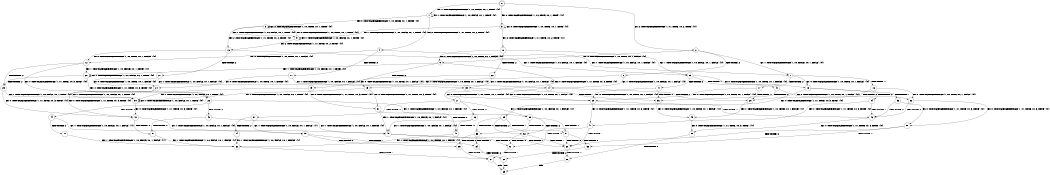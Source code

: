 digraph BCG {
size = "7, 10.5";
center = TRUE;
node [shape = circle];
0 [peripheries = 2];
0 -> 1 [label = "EX !1 !ATOMIC_EXCH_BRANCH (1, +0, FALSE, +0, 1, TRUE) !{0}"];
0 -> 2 [label = "EX !2 !ATOMIC_EXCH_BRANCH (1, +1, TRUE, +0, 2, TRUE) !{0}"];
0 -> 3 [label = "EX !0 !ATOMIC_EXCH_BRANCH (1, +0, TRUE, +0, 1, TRUE) !{0}"];
1 -> 4 [label = "EX !2 !ATOMIC_EXCH_BRANCH (1, +1, TRUE, +0, 2, TRUE) !{0}"];
1 -> 5 [label = "EX !0 !ATOMIC_EXCH_BRANCH (1, +0, TRUE, +0, 1, TRUE) !{0}"];
1 -> 1 [label = "EX !1 !ATOMIC_EXCH_BRANCH (1, +0, FALSE, +0, 1, TRUE) !{0}"];
2 -> 6 [label = "TERMINATE !2"];
2 -> 7 [label = "EX !1 !ATOMIC_EXCH_BRANCH (1, +0, FALSE, +0, 1, FALSE) !{0}"];
2 -> 8 [label = "EX !0 !ATOMIC_EXCH_BRANCH (1, +0, TRUE, +0, 1, FALSE) !{0}"];
3 -> 9 [label = "EX !1 !ATOMIC_EXCH_BRANCH (1, +0, FALSE, +0, 1, TRUE) !{0}"];
3 -> 10 [label = "EX !2 !ATOMIC_EXCH_BRANCH (1, +1, TRUE, +0, 2, TRUE) !{0}"];
3 -> 3 [label = "EX !0 !ATOMIC_EXCH_BRANCH (1, +0, TRUE, +0, 1, TRUE) !{0}"];
4 -> 11 [label = "TERMINATE !2"];
4 -> 12 [label = "EX !0 !ATOMIC_EXCH_BRANCH (1, +0, TRUE, +0, 1, FALSE) !{0}"];
4 -> 7 [label = "EX !1 !ATOMIC_EXCH_BRANCH (1, +0, FALSE, +0, 1, FALSE) !{0}"];
5 -> 13 [label = "EX !2 !ATOMIC_EXCH_BRANCH (1, +1, TRUE, +0, 2, TRUE) !{0}"];
5 -> 9 [label = "EX !1 !ATOMIC_EXCH_BRANCH (1, +0, FALSE, +0, 1, TRUE) !{0}"];
5 -> 5 [label = "EX !0 !ATOMIC_EXCH_BRANCH (1, +0, TRUE, +0, 1, TRUE) !{0}"];
6 -> 14 [label = "EX !1 !ATOMIC_EXCH_BRANCH (1, +0, FALSE, +0, 1, FALSE) !{0}"];
6 -> 15 [label = "EX !0 !ATOMIC_EXCH_BRANCH (1, +0, TRUE, +0, 1, FALSE) !{0}"];
7 -> 16 [label = "TERMINATE !1"];
7 -> 17 [label = "TERMINATE !2"];
7 -> 18 [label = "EX !0 !ATOMIC_EXCH_BRANCH (1, +0, TRUE, +0, 1, FALSE) !{0}"];
8 -> 19 [label = "TERMINATE !2"];
8 -> 20 [label = "EX !1 !ATOMIC_EXCH_BRANCH (1, +0, FALSE, +0, 1, TRUE) !{0}"];
8 -> 21 [label = "EX !0 !ATOMIC_EXCH_BRANCH (1, +1, TRUE, +0, 3, TRUE) !{0}"];
9 -> 13 [label = "EX !2 !ATOMIC_EXCH_BRANCH (1, +1, TRUE, +0, 2, TRUE) !{0}"];
9 -> 9 [label = "EX !1 !ATOMIC_EXCH_BRANCH (1, +0, FALSE, +0, 1, TRUE) !{0}"];
9 -> 5 [label = "EX !0 !ATOMIC_EXCH_BRANCH (1, +0, TRUE, +0, 1, TRUE) !{0}"];
10 -> 22 [label = "TERMINATE !2"];
10 -> 23 [label = "EX !1 !ATOMIC_EXCH_BRANCH (1, +0, FALSE, +0, 1, FALSE) !{0}"];
10 -> 8 [label = "EX !0 !ATOMIC_EXCH_BRANCH (1, +0, TRUE, +0, 1, FALSE) !{0}"];
11 -> 24 [label = "EX !0 !ATOMIC_EXCH_BRANCH (1, +0, TRUE, +0, 1, FALSE) !{0}"];
11 -> 14 [label = "EX !1 !ATOMIC_EXCH_BRANCH (1, +0, FALSE, +0, 1, FALSE) !{0}"];
12 -> 25 [label = "TERMINATE !2"];
12 -> 20 [label = "EX !1 !ATOMIC_EXCH_BRANCH (1, +0, FALSE, +0, 1, TRUE) !{0}"];
12 -> 26 [label = "EX !0 !ATOMIC_EXCH_BRANCH (1, +1, TRUE, +0, 3, TRUE) !{0}"];
13 -> 27 [label = "TERMINATE !2"];
13 -> 23 [label = "EX !1 !ATOMIC_EXCH_BRANCH (1, +0, FALSE, +0, 1, FALSE) !{0}"];
13 -> 12 [label = "EX !0 !ATOMIC_EXCH_BRANCH (1, +0, TRUE, +0, 1, FALSE) !{0}"];
14 -> 28 [label = "TERMINATE !1"];
14 -> 29 [label = "EX !0 !ATOMIC_EXCH_BRANCH (1, +0, TRUE, +0, 1, FALSE) !{0}"];
15 -> 30 [label = "EX !1 !ATOMIC_EXCH_BRANCH (1, +0, FALSE, +0, 1, TRUE) !{0}"];
15 -> 31 [label = "EX !0 !ATOMIC_EXCH_BRANCH (1, +1, TRUE, +0, 3, TRUE) !{0}"];
16 -> 28 [label = "TERMINATE !2"];
16 -> 32 [label = "EX !0 !ATOMIC_EXCH_BRANCH (1, +0, TRUE, +0, 1, FALSE) !{0}"];
17 -> 28 [label = "TERMINATE !1"];
17 -> 29 [label = "EX !0 !ATOMIC_EXCH_BRANCH (1, +0, TRUE, +0, 1, FALSE) !{0}"];
18 -> 33 [label = "TERMINATE !1"];
18 -> 34 [label = "TERMINATE !2"];
18 -> 35 [label = "EX !0 !ATOMIC_EXCH_BRANCH (1, +1, TRUE, +0, 3, TRUE) !{0}"];
19 -> 30 [label = "EX !1 !ATOMIC_EXCH_BRANCH (1, +0, FALSE, +0, 1, TRUE) !{0}"];
19 -> 31 [label = "EX !0 !ATOMIC_EXCH_BRANCH (1, +1, TRUE, +0, 3, TRUE) !{0}"];
20 -> 25 [label = "TERMINATE !2"];
20 -> 20 [label = "EX !1 !ATOMIC_EXCH_BRANCH (1, +0, FALSE, +0, 1, TRUE) !{0}"];
20 -> 26 [label = "EX !0 !ATOMIC_EXCH_BRANCH (1, +1, TRUE, +0, 3, TRUE) !{0}"];
21 -> 36 [label = "TERMINATE !2"];
21 -> 37 [label = "TERMINATE !0"];
21 -> 38 [label = "EX !1 !ATOMIC_EXCH_BRANCH (1, +0, FALSE, +0, 1, FALSE) !{0}"];
22 -> 39 [label = "EX !1 !ATOMIC_EXCH_BRANCH (1, +0, FALSE, +0, 1, FALSE) !{0}"];
22 -> 15 [label = "EX !0 !ATOMIC_EXCH_BRANCH (1, +0, TRUE, +0, 1, FALSE) !{0}"];
23 -> 40 [label = "TERMINATE !1"];
23 -> 41 [label = "TERMINATE !2"];
23 -> 18 [label = "EX !0 !ATOMIC_EXCH_BRANCH (1, +0, TRUE, +0, 1, FALSE) !{0}"];
24 -> 30 [label = "EX !1 !ATOMIC_EXCH_BRANCH (1, +0, FALSE, +0, 1, TRUE) !{0}"];
24 -> 42 [label = "EX !0 !ATOMIC_EXCH_BRANCH (1, +1, TRUE, +0, 3, TRUE) !{0}"];
25 -> 30 [label = "EX !1 !ATOMIC_EXCH_BRANCH (1, +0, FALSE, +0, 1, TRUE) !{0}"];
25 -> 42 [label = "EX !0 !ATOMIC_EXCH_BRANCH (1, +1, TRUE, +0, 3, TRUE) !{0}"];
26 -> 43 [label = "TERMINATE !2"];
26 -> 44 [label = "TERMINATE !0"];
26 -> 38 [label = "EX !1 !ATOMIC_EXCH_BRANCH (1, +0, FALSE, +0, 1, FALSE) !{0}"];
27 -> 39 [label = "EX !1 !ATOMIC_EXCH_BRANCH (1, +0, FALSE, +0, 1, FALSE) !{0}"];
27 -> 24 [label = "EX !0 !ATOMIC_EXCH_BRANCH (1, +0, TRUE, +0, 1, FALSE) !{0}"];
28 -> 45 [label = "EX !0 !ATOMIC_EXCH_BRANCH (1, +0, TRUE, +0, 1, FALSE) !{0}"];
29 -> 46 [label = "TERMINATE !1"];
29 -> 47 [label = "EX !0 !ATOMIC_EXCH_BRANCH (1, +1, TRUE, +0, 3, TRUE) !{0}"];
30 -> 30 [label = "EX !1 !ATOMIC_EXCH_BRANCH (1, +0, FALSE, +0, 1, TRUE) !{0}"];
30 -> 42 [label = "EX !0 !ATOMIC_EXCH_BRANCH (1, +1, TRUE, +0, 3, TRUE) !{0}"];
31 -> 48 [label = "TERMINATE !0"];
31 -> 49 [label = "EX !1 !ATOMIC_EXCH_BRANCH (1, +0, FALSE, +0, 1, FALSE) !{0}"];
32 -> 46 [label = "TERMINATE !2"];
32 -> 50 [label = "EX !0 !ATOMIC_EXCH_BRANCH (1, +1, TRUE, +0, 3, TRUE) !{0}"];
33 -> 46 [label = "TERMINATE !2"];
33 -> 50 [label = "EX !0 !ATOMIC_EXCH_BRANCH (1, +1, TRUE, +0, 3, TRUE) !{0}"];
34 -> 46 [label = "TERMINATE !1"];
34 -> 47 [label = "EX !0 !ATOMIC_EXCH_BRANCH (1, +1, TRUE, +0, 3, TRUE) !{0}"];
35 -> 51 [label = "TERMINATE !1"];
35 -> 52 [label = "TERMINATE !2"];
35 -> 53 [label = "TERMINATE !0"];
36 -> 48 [label = "TERMINATE !0"];
36 -> 49 [label = "EX !1 !ATOMIC_EXCH_BRANCH (1, +0, FALSE, +0, 1, FALSE) !{0}"];
37 -> 54 [label = "TERMINATE !2"];
37 -> 55 [label = "EX !1 !ATOMIC_EXCH_BRANCH (1, +0, FALSE, +0, 1, FALSE) !{1}"];
38 -> 51 [label = "TERMINATE !1"];
38 -> 52 [label = "TERMINATE !2"];
38 -> 53 [label = "TERMINATE !0"];
39 -> 56 [label = "TERMINATE !1"];
39 -> 29 [label = "EX !0 !ATOMIC_EXCH_BRANCH (1, +0, TRUE, +0, 1, FALSE) !{0}"];
40 -> 56 [label = "TERMINATE !2"];
40 -> 32 [label = "EX !0 !ATOMIC_EXCH_BRANCH (1, +0, TRUE, +0, 1, FALSE) !{0}"];
41 -> 56 [label = "TERMINATE !1"];
41 -> 29 [label = "EX !0 !ATOMIC_EXCH_BRANCH (1, +0, TRUE, +0, 1, FALSE) !{0}"];
42 -> 57 [label = "TERMINATE !0"];
42 -> 49 [label = "EX !1 !ATOMIC_EXCH_BRANCH (1, +0, FALSE, +0, 1, FALSE) !{0}"];
43 -> 57 [label = "TERMINATE !0"];
43 -> 49 [label = "EX !1 !ATOMIC_EXCH_BRANCH (1, +0, FALSE, +0, 1, FALSE) !{0}"];
44 -> 58 [label = "TERMINATE !2"];
44 -> 55 [label = "EX !1 !ATOMIC_EXCH_BRANCH (1, +0, FALSE, +0, 1, FALSE) !{1}"];
45 -> 59 [label = "EX !0 !ATOMIC_EXCH_BRANCH (1, +1, TRUE, +0, 3, TRUE) !{0}"];
46 -> 59 [label = "EX !0 !ATOMIC_EXCH_BRANCH (1, +1, TRUE, +0, 3, TRUE) !{0}"];
47 -> 60 [label = "TERMINATE !1"];
47 -> 61 [label = "TERMINATE !0"];
48 -> 62 [label = "EX !1 !ATOMIC_EXCH_BRANCH (1, +0, FALSE, +0, 1, FALSE) !{1}"];
49 -> 60 [label = "TERMINATE !1"];
49 -> 61 [label = "TERMINATE !0"];
50 -> 60 [label = "TERMINATE !2"];
50 -> 63 [label = "TERMINATE !0"];
51 -> 60 [label = "TERMINATE !2"];
51 -> 63 [label = "TERMINATE !0"];
52 -> 60 [label = "TERMINATE !1"];
52 -> 61 [label = "TERMINATE !0"];
53 -> 64 [label = "TERMINATE !1"];
53 -> 65 [label = "TERMINATE !2"];
54 -> 62 [label = "EX !1 !ATOMIC_EXCH_BRANCH (1, +0, FALSE, +0, 1, FALSE) !{1}"];
55 -> 64 [label = "TERMINATE !1"];
55 -> 65 [label = "TERMINATE !2"];
56 -> 45 [label = "EX !0 !ATOMIC_EXCH_BRANCH (1, +0, TRUE, +0, 1, FALSE) !{0}"];
57 -> 62 [label = "EX !1 !ATOMIC_EXCH_BRANCH (1, +0, FALSE, +0, 1, FALSE) !{1}"];
58 -> 62 [label = "EX !1 !ATOMIC_EXCH_BRANCH (1, +0, FALSE, +0, 1, FALSE) !{1}"];
59 -> 66 [label = "TERMINATE !0"];
60 -> 66 [label = "TERMINATE !0"];
61 -> 67 [label = "TERMINATE !1"];
62 -> 67 [label = "TERMINATE !1"];
63 -> 68 [label = "TERMINATE !2"];
64 -> 68 [label = "TERMINATE !2"];
65 -> 67 [label = "TERMINATE !1"];
66 -> 69 [label = "exit"];
67 -> 69 [label = "exit"];
68 -> 69 [label = "exit"];
}
